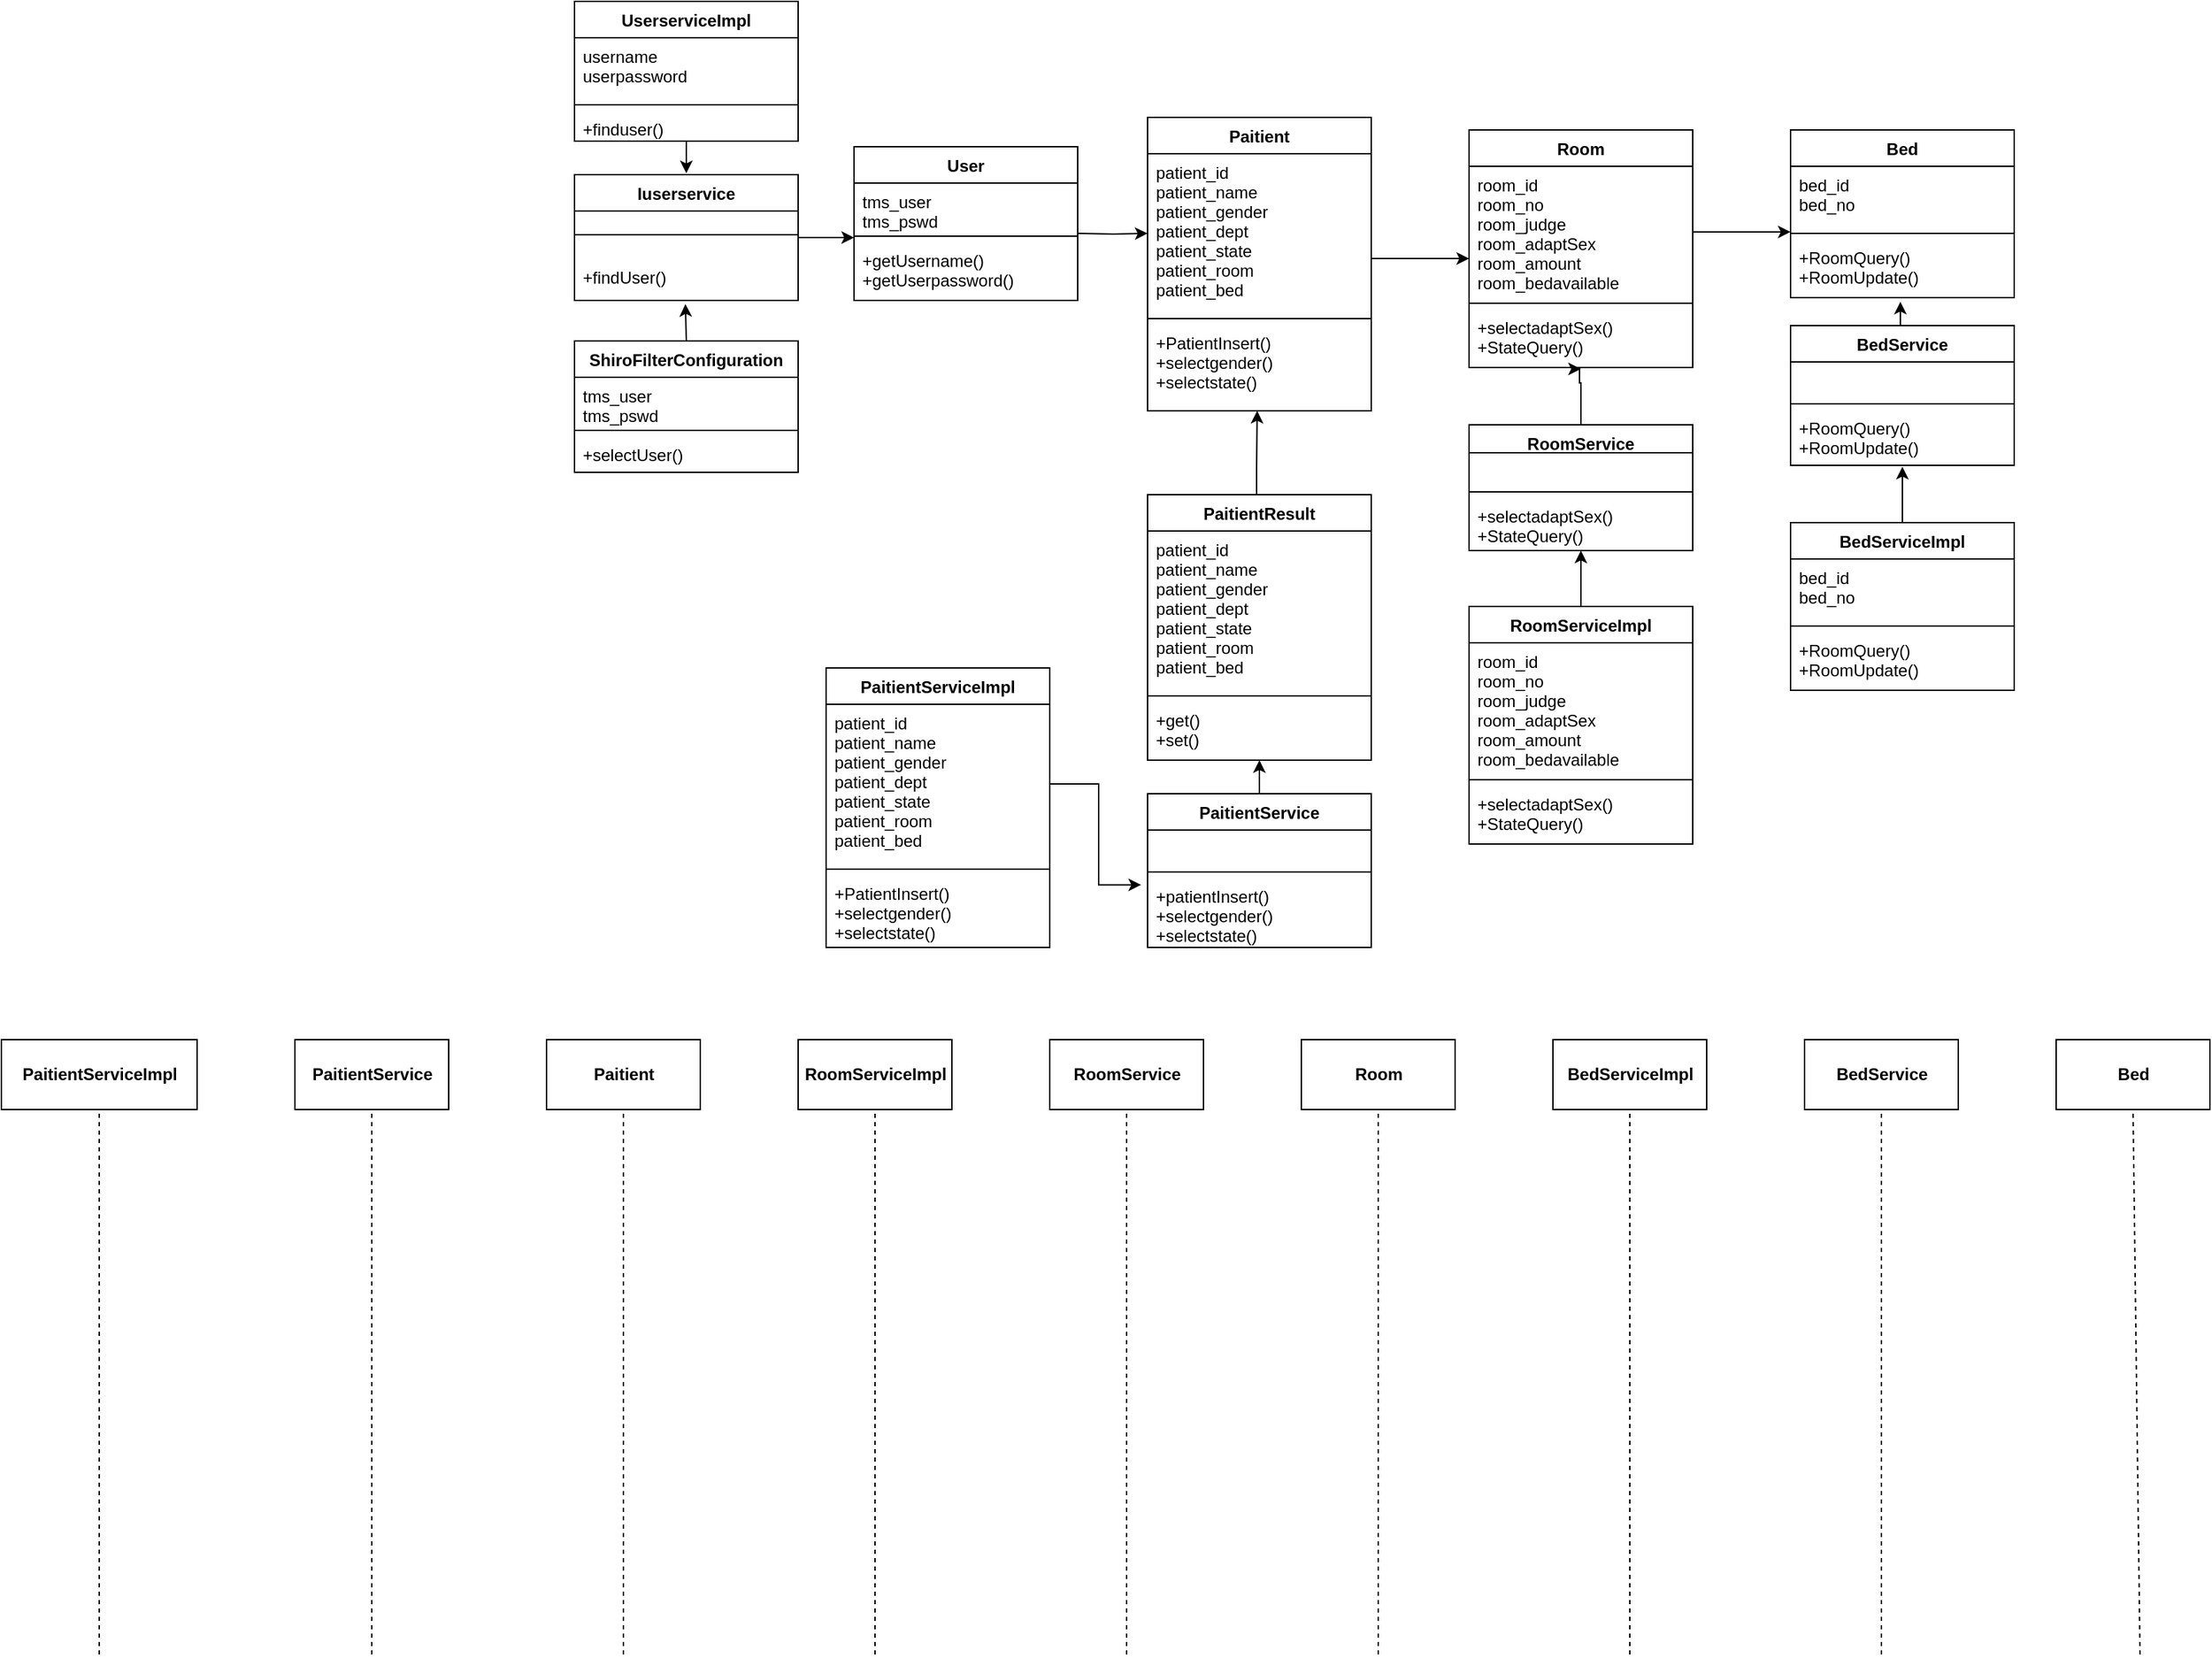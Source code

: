<mxfile version="20.0.1" type="github">
  <diagram id="kGc93vFl_diiWturIOpw" name="第 1 页">
    <mxGraphModel dx="2697" dy="827" grid="1" gridSize="10" guides="1" tooltips="1" connect="1" arrows="1" fold="1" page="1" pageScale="1" pageWidth="827" pageHeight="1169" math="0" shadow="0">
      <root>
        <mxCell id="0" />
        <mxCell id="1" parent="0" />
        <mxCell id="76-xVKI1ZCRFyHYmjDiz-37" style="edgeStyle=orthogonalEdgeStyle;rounded=0;orthogonalLoop=1;jettySize=auto;html=1;entryX=0;entryY=-0.071;entryDx=0;entryDy=0;entryPerimeter=0;" edge="1" parent="1" source="76-xVKI1ZCRFyHYmjDiz-1" target="76-xVKI1ZCRFyHYmjDiz-32">
          <mxGeometry relative="1" as="geometry" />
        </mxCell>
        <mxCell id="76-xVKI1ZCRFyHYmjDiz-1" value="Iuserservice" style="swimlane;fontStyle=1;align=center;verticalAlign=top;childLayout=stackLayout;horizontal=1;startSize=26;horizontalStack=0;resizeParent=1;resizeParentMax=0;resizeLast=0;collapsible=1;marginBottom=0;" vertex="1" parent="1">
          <mxGeometry x="-100" y="141" width="160" height="90" as="geometry" />
        </mxCell>
        <mxCell id="76-xVKI1ZCRFyHYmjDiz-3" value="" style="line;strokeWidth=1;fillColor=none;align=left;verticalAlign=middle;spacingTop=-1;spacingLeft=3;spacingRight=3;rotatable=0;labelPosition=right;points=[];portConstraint=eastwest;" vertex="1" parent="76-xVKI1ZCRFyHYmjDiz-1">
          <mxGeometry y="26" width="160" height="34" as="geometry" />
        </mxCell>
        <mxCell id="76-xVKI1ZCRFyHYmjDiz-4" value="+findUser()" style="text;strokeColor=none;fillColor=none;align=left;verticalAlign=top;spacingLeft=4;spacingRight=4;overflow=hidden;rotatable=0;points=[[0,0.5],[1,0.5]];portConstraint=eastwest;" vertex="1" parent="76-xVKI1ZCRFyHYmjDiz-1">
          <mxGeometry y="60" width="160" height="30" as="geometry" />
        </mxCell>
        <mxCell id="76-xVKI1ZCRFyHYmjDiz-5" value="Paitient" style="swimlane;fontStyle=1;align=center;verticalAlign=top;childLayout=stackLayout;horizontal=1;startSize=26;horizontalStack=0;resizeParent=1;resizeParentMax=0;resizeLast=0;collapsible=1;marginBottom=0;" vertex="1" parent="1">
          <mxGeometry x="310" y="100" width="160" height="210" as="geometry" />
        </mxCell>
        <mxCell id="76-xVKI1ZCRFyHYmjDiz-6" value="patient_id&#xa;patient_name&#xa;patient_gender&#xa;patient_dept&#xa;patient_state&#xa;patient_room&#xa;patient_bed" style="text;strokeColor=none;fillColor=none;align=left;verticalAlign=top;spacingLeft=4;spacingRight=4;overflow=hidden;rotatable=0;points=[[0,0.5],[1,0.5]];portConstraint=eastwest;" vertex="1" parent="76-xVKI1ZCRFyHYmjDiz-5">
          <mxGeometry y="26" width="160" height="114" as="geometry" />
        </mxCell>
        <mxCell id="76-xVKI1ZCRFyHYmjDiz-7" value="" style="line;strokeWidth=1;fillColor=none;align=left;verticalAlign=middle;spacingTop=-1;spacingLeft=3;spacingRight=3;rotatable=0;labelPosition=right;points=[];portConstraint=eastwest;" vertex="1" parent="76-xVKI1ZCRFyHYmjDiz-5">
          <mxGeometry y="140" width="160" height="8" as="geometry" />
        </mxCell>
        <mxCell id="76-xVKI1ZCRFyHYmjDiz-8" value="+PatientInsert()&#xa;+selectgender()&#xa;+selectstate()" style="text;strokeColor=none;fillColor=none;align=left;verticalAlign=top;spacingLeft=4;spacingRight=4;overflow=hidden;rotatable=0;points=[[0,0.5],[1,0.5]];portConstraint=eastwest;" vertex="1" parent="76-xVKI1ZCRFyHYmjDiz-5">
          <mxGeometry y="148" width="160" height="62" as="geometry" />
        </mxCell>
        <mxCell id="76-xVKI1ZCRFyHYmjDiz-57" style="edgeStyle=orthogonalEdgeStyle;rounded=0;orthogonalLoop=1;jettySize=auto;html=1;entryX=0.49;entryY=1;entryDx=0;entryDy=0;entryPerimeter=0;" edge="1" parent="1" source="76-xVKI1ZCRFyHYmjDiz-9" target="76-xVKI1ZCRFyHYmjDiz-8">
          <mxGeometry relative="1" as="geometry">
            <mxPoint x="390.0" y="330" as="targetPoint" />
            <Array as="points">
              <mxPoint x="388" y="350" />
              <mxPoint x="388" y="350" />
            </Array>
          </mxGeometry>
        </mxCell>
        <mxCell id="76-xVKI1ZCRFyHYmjDiz-9" value="PaitientResult" style="swimlane;fontStyle=1;align=center;verticalAlign=top;childLayout=stackLayout;horizontal=1;startSize=26;horizontalStack=0;resizeParent=1;resizeParentMax=0;resizeLast=0;collapsible=1;marginBottom=0;" vertex="1" parent="1">
          <mxGeometry x="310" y="370" width="160" height="190" as="geometry" />
        </mxCell>
        <mxCell id="76-xVKI1ZCRFyHYmjDiz-10" value="patient_id&#xa;patient_name&#xa;patient_gender&#xa;patient_dept&#xa;patient_state&#xa;patient_room&#xa;patient_bed" style="text;strokeColor=none;fillColor=none;align=left;verticalAlign=top;spacingLeft=4;spacingRight=4;overflow=hidden;rotatable=0;points=[[0,0.5],[1,0.5]];portConstraint=eastwest;" vertex="1" parent="76-xVKI1ZCRFyHYmjDiz-9">
          <mxGeometry y="26" width="160" height="114" as="geometry" />
        </mxCell>
        <mxCell id="76-xVKI1ZCRFyHYmjDiz-11" value="" style="line;strokeWidth=1;fillColor=none;align=left;verticalAlign=middle;spacingTop=-1;spacingLeft=3;spacingRight=3;rotatable=0;labelPosition=right;points=[];portConstraint=eastwest;" vertex="1" parent="76-xVKI1ZCRFyHYmjDiz-9">
          <mxGeometry y="140" width="160" height="8" as="geometry" />
        </mxCell>
        <mxCell id="76-xVKI1ZCRFyHYmjDiz-12" value="+get()&#xa;+set()" style="text;strokeColor=none;fillColor=none;align=left;verticalAlign=top;spacingLeft=4;spacingRight=4;overflow=hidden;rotatable=0;points=[[0,0.5],[1,0.5]];portConstraint=eastwest;" vertex="1" parent="76-xVKI1ZCRFyHYmjDiz-9">
          <mxGeometry y="148" width="160" height="42" as="geometry" />
        </mxCell>
        <mxCell id="76-xVKI1ZCRFyHYmjDiz-40" style="edgeStyle=orthogonalEdgeStyle;rounded=0;orthogonalLoop=1;jettySize=auto;html=1;exitX=0.5;exitY=0;exitDx=0;exitDy=0;entryX=0.496;entryY=1.087;entryDx=0;entryDy=0;entryPerimeter=0;" edge="1" parent="1" source="76-xVKI1ZCRFyHYmjDiz-13" target="76-xVKI1ZCRFyHYmjDiz-4">
          <mxGeometry relative="1" as="geometry" />
        </mxCell>
        <mxCell id="76-xVKI1ZCRFyHYmjDiz-13" value="ShiroFilterConfiguration" style="swimlane;fontStyle=1;align=center;verticalAlign=top;childLayout=stackLayout;horizontal=1;startSize=26;horizontalStack=0;resizeParent=1;resizeParentMax=0;resizeLast=0;collapsible=1;marginBottom=0;" vertex="1" parent="1">
          <mxGeometry x="-100" y="260" width="160" height="94" as="geometry" />
        </mxCell>
        <mxCell id="76-xVKI1ZCRFyHYmjDiz-14" value="tms_user&#xa;tms_pswd&#xa;" style="text;strokeColor=none;fillColor=none;align=left;verticalAlign=top;spacingLeft=4;spacingRight=4;overflow=hidden;rotatable=0;points=[[0,0.5],[1,0.5]];portConstraint=eastwest;" vertex="1" parent="76-xVKI1ZCRFyHYmjDiz-13">
          <mxGeometry y="26" width="160" height="34" as="geometry" />
        </mxCell>
        <mxCell id="76-xVKI1ZCRFyHYmjDiz-15" value="" style="line;strokeWidth=1;fillColor=none;align=left;verticalAlign=middle;spacingTop=-1;spacingLeft=3;spacingRight=3;rotatable=0;labelPosition=right;points=[];portConstraint=eastwest;" vertex="1" parent="76-xVKI1ZCRFyHYmjDiz-13">
          <mxGeometry y="60" width="160" height="8" as="geometry" />
        </mxCell>
        <mxCell id="76-xVKI1ZCRFyHYmjDiz-16" value="+selectUser()" style="text;strokeColor=none;fillColor=none;align=left;verticalAlign=top;spacingLeft=4;spacingRight=4;overflow=hidden;rotatable=0;points=[[0,0.5],[1,0.5]];portConstraint=eastwest;" vertex="1" parent="76-xVKI1ZCRFyHYmjDiz-13">
          <mxGeometry y="68" width="160" height="26" as="geometry" />
        </mxCell>
        <mxCell id="76-xVKI1ZCRFyHYmjDiz-39" style="edgeStyle=orthogonalEdgeStyle;rounded=0;orthogonalLoop=1;jettySize=auto;html=1;" edge="1" parent="1" source="76-xVKI1ZCRFyHYmjDiz-17">
          <mxGeometry relative="1" as="geometry">
            <mxPoint x="-20" y="140" as="targetPoint" />
          </mxGeometry>
        </mxCell>
        <mxCell id="76-xVKI1ZCRFyHYmjDiz-17" value="UserserviceImpl" style="swimlane;fontStyle=1;align=center;verticalAlign=top;childLayout=stackLayout;horizontal=1;startSize=26;horizontalStack=0;resizeParent=1;resizeParentMax=0;resizeLast=0;collapsible=1;marginBottom=0;" vertex="1" parent="1">
          <mxGeometry x="-100" y="17" width="160" height="100" as="geometry" />
        </mxCell>
        <mxCell id="76-xVKI1ZCRFyHYmjDiz-18" value="username&#xa;userpassword" style="text;strokeColor=none;fillColor=none;align=left;verticalAlign=top;spacingLeft=4;spacingRight=4;overflow=hidden;rotatable=0;points=[[0,0.5],[1,0.5]];portConstraint=eastwest;" vertex="1" parent="76-xVKI1ZCRFyHYmjDiz-17">
          <mxGeometry y="26" width="160" height="44" as="geometry" />
        </mxCell>
        <mxCell id="76-xVKI1ZCRFyHYmjDiz-19" value="" style="line;strokeWidth=1;fillColor=none;align=left;verticalAlign=middle;spacingTop=-1;spacingLeft=3;spacingRight=3;rotatable=0;labelPosition=right;points=[];portConstraint=eastwest;" vertex="1" parent="76-xVKI1ZCRFyHYmjDiz-17">
          <mxGeometry y="70" width="160" height="8" as="geometry" />
        </mxCell>
        <mxCell id="76-xVKI1ZCRFyHYmjDiz-20" value="+finduser()" style="text;strokeColor=none;fillColor=none;align=left;verticalAlign=top;spacingLeft=4;spacingRight=4;overflow=hidden;rotatable=0;points=[[0,0.5],[1,0.5]];portConstraint=eastwest;" vertex="1" parent="76-xVKI1ZCRFyHYmjDiz-17">
          <mxGeometry y="78" width="160" height="22" as="geometry" />
        </mxCell>
        <mxCell id="76-xVKI1ZCRFyHYmjDiz-50" style="edgeStyle=orthogonalEdgeStyle;rounded=0;orthogonalLoop=1;jettySize=auto;html=1;entryX=0.5;entryY=1;entryDx=0;entryDy=0;entryPerimeter=0;" edge="1" parent="1" source="76-xVKI1ZCRFyHYmjDiz-21" target="76-xVKI1ZCRFyHYmjDiz-12">
          <mxGeometry relative="1" as="geometry" />
        </mxCell>
        <mxCell id="76-xVKI1ZCRFyHYmjDiz-21" value="PaitientService" style="swimlane;fontStyle=1;align=center;verticalAlign=top;childLayout=stackLayout;horizontal=1;startSize=26;horizontalStack=0;resizeParent=1;resizeParentMax=0;resizeLast=0;collapsible=1;marginBottom=0;" vertex="1" parent="1">
          <mxGeometry x="310" y="584" width="160" height="110" as="geometry" />
        </mxCell>
        <mxCell id="76-xVKI1ZCRFyHYmjDiz-22" value="                     " style="text;strokeColor=none;fillColor=none;align=left;verticalAlign=top;spacingLeft=4;spacingRight=4;overflow=hidden;rotatable=0;points=[[0,0.5],[1,0.5]];portConstraint=eastwest;" vertex="1" parent="76-xVKI1ZCRFyHYmjDiz-21">
          <mxGeometry y="26" width="160" height="26" as="geometry" />
        </mxCell>
        <mxCell id="76-xVKI1ZCRFyHYmjDiz-23" value="" style="line;strokeWidth=1;fillColor=none;align=left;verticalAlign=middle;spacingTop=-1;spacingLeft=3;spacingRight=3;rotatable=0;labelPosition=right;points=[];portConstraint=eastwest;" vertex="1" parent="76-xVKI1ZCRFyHYmjDiz-21">
          <mxGeometry y="52" width="160" height="8" as="geometry" />
        </mxCell>
        <mxCell id="76-xVKI1ZCRFyHYmjDiz-24" value="+patientInsert()&#xa;+selectgender()&#xa;+selectstate()" style="text;strokeColor=none;fillColor=none;align=left;verticalAlign=top;spacingLeft=4;spacingRight=4;overflow=hidden;rotatable=0;points=[[0,0.5],[1,0.5]];portConstraint=eastwest;" vertex="1" parent="76-xVKI1ZCRFyHYmjDiz-21">
          <mxGeometry y="60" width="160" height="50" as="geometry" />
        </mxCell>
        <mxCell id="76-xVKI1ZCRFyHYmjDiz-41" style="edgeStyle=orthogonalEdgeStyle;rounded=0;orthogonalLoop=1;jettySize=auto;html=1;entryX=0;entryY=0.5;entryDx=0;entryDy=0;" edge="1" parent="1" target="76-xVKI1ZCRFyHYmjDiz-6">
          <mxGeometry relative="1" as="geometry">
            <mxPoint x="290" y="176" as="targetPoint" />
            <mxPoint x="260" y="183" as="sourcePoint" />
          </mxGeometry>
        </mxCell>
        <mxCell id="76-xVKI1ZCRFyHYmjDiz-29" value="User" style="swimlane;fontStyle=1;align=center;verticalAlign=top;childLayout=stackLayout;horizontal=1;startSize=26;horizontalStack=0;resizeParent=1;resizeParentMax=0;resizeLast=0;collapsible=1;marginBottom=0;" vertex="1" parent="1">
          <mxGeometry x="100" y="121" width="160" height="110" as="geometry" />
        </mxCell>
        <mxCell id="76-xVKI1ZCRFyHYmjDiz-30" value="tms_user&#xa;tms_pswd" style="text;strokeColor=none;fillColor=none;align=left;verticalAlign=top;spacingLeft=4;spacingRight=4;overflow=hidden;rotatable=0;points=[[0,0.5],[1,0.5]];portConstraint=eastwest;" vertex="1" parent="76-xVKI1ZCRFyHYmjDiz-29">
          <mxGeometry y="26" width="160" height="34" as="geometry" />
        </mxCell>
        <mxCell id="76-xVKI1ZCRFyHYmjDiz-31" value="" style="line;strokeWidth=1;fillColor=none;align=left;verticalAlign=middle;spacingTop=-1;spacingLeft=3;spacingRight=3;rotatable=0;labelPosition=right;points=[];portConstraint=eastwest;" vertex="1" parent="76-xVKI1ZCRFyHYmjDiz-29">
          <mxGeometry y="60" width="160" height="8" as="geometry" />
        </mxCell>
        <mxCell id="76-xVKI1ZCRFyHYmjDiz-32" value="+getUsername()&#xa;+getUserpassword()" style="text;strokeColor=none;fillColor=none;align=left;verticalAlign=top;spacingLeft=4;spacingRight=4;overflow=hidden;rotatable=0;points=[[0,0.5],[1,0.5]];portConstraint=eastwest;" vertex="1" parent="76-xVKI1ZCRFyHYmjDiz-29">
          <mxGeometry y="68" width="160" height="42" as="geometry" />
        </mxCell>
        <mxCell id="76-xVKI1ZCRFyHYmjDiz-43" value="PaitientServiceImpl" style="swimlane;fontStyle=1;align=center;verticalAlign=top;childLayout=stackLayout;horizontal=1;startSize=26;horizontalStack=0;resizeParent=1;resizeParentMax=0;resizeLast=0;collapsible=1;marginBottom=0;" vertex="1" parent="1">
          <mxGeometry x="80" y="494" width="160" height="200" as="geometry" />
        </mxCell>
        <mxCell id="76-xVKI1ZCRFyHYmjDiz-44" value="patient_id&#xa;patient_name&#xa;patient_gender&#xa;patient_dept&#xa;patient_state&#xa;patient_room&#xa;patient_bed" style="text;strokeColor=none;fillColor=none;align=left;verticalAlign=top;spacingLeft=4;spacingRight=4;overflow=hidden;rotatable=0;points=[[0,0.5],[1,0.5]];portConstraint=eastwest;" vertex="1" parent="76-xVKI1ZCRFyHYmjDiz-43">
          <mxGeometry y="26" width="160" height="114" as="geometry" />
        </mxCell>
        <mxCell id="76-xVKI1ZCRFyHYmjDiz-45" value="" style="line;strokeWidth=1;fillColor=none;align=left;verticalAlign=middle;spacingTop=-1;spacingLeft=3;spacingRight=3;rotatable=0;labelPosition=right;points=[];portConstraint=eastwest;" vertex="1" parent="76-xVKI1ZCRFyHYmjDiz-43">
          <mxGeometry y="140" width="160" height="8" as="geometry" />
        </mxCell>
        <mxCell id="76-xVKI1ZCRFyHYmjDiz-46" value="+PatientInsert()&#xa;+selectgender()&#xa;+selectstate()" style="text;strokeColor=none;fillColor=none;align=left;verticalAlign=top;spacingLeft=4;spacingRight=4;overflow=hidden;rotatable=0;points=[[0,0.5],[1,0.5]];portConstraint=eastwest;" vertex="1" parent="76-xVKI1ZCRFyHYmjDiz-43">
          <mxGeometry y="148" width="160" height="52" as="geometry" />
        </mxCell>
        <mxCell id="76-xVKI1ZCRFyHYmjDiz-51" value="Room" style="swimlane;fontStyle=1;align=center;verticalAlign=top;childLayout=stackLayout;horizontal=1;startSize=26;horizontalStack=0;resizeParent=1;resizeParentMax=0;resizeLast=0;collapsible=1;marginBottom=0;" vertex="1" parent="1">
          <mxGeometry x="540" y="109" width="160" height="170" as="geometry" />
        </mxCell>
        <mxCell id="76-xVKI1ZCRFyHYmjDiz-52" value="room_id&#xa;room_no&#xa;room_judge&#xa;room_adaptSex&#xa;room_amount&#xa;room_bedavailable" style="text;strokeColor=none;fillColor=none;align=left;verticalAlign=top;spacingLeft=4;spacingRight=4;overflow=hidden;rotatable=0;points=[[0,0.5],[1,0.5]];portConstraint=eastwest;" vertex="1" parent="76-xVKI1ZCRFyHYmjDiz-51">
          <mxGeometry y="26" width="160" height="94" as="geometry" />
        </mxCell>
        <mxCell id="76-xVKI1ZCRFyHYmjDiz-53" value="" style="line;strokeWidth=1;fillColor=none;align=left;verticalAlign=middle;spacingTop=-1;spacingLeft=3;spacingRight=3;rotatable=0;labelPosition=right;points=[];portConstraint=eastwest;" vertex="1" parent="76-xVKI1ZCRFyHYmjDiz-51">
          <mxGeometry y="120" width="160" height="8" as="geometry" />
        </mxCell>
        <mxCell id="76-xVKI1ZCRFyHYmjDiz-54" value="+selectadaptSex() &#xa;+StateQuery()" style="text;strokeColor=none;fillColor=none;align=left;verticalAlign=top;spacingLeft=4;spacingRight=4;overflow=hidden;rotatable=0;points=[[0,0.5],[1,0.5]];portConstraint=eastwest;" vertex="1" parent="76-xVKI1ZCRFyHYmjDiz-51">
          <mxGeometry y="128" width="160" height="42" as="geometry" />
        </mxCell>
        <mxCell id="76-xVKI1ZCRFyHYmjDiz-58" style="edgeStyle=orthogonalEdgeStyle;rounded=0;orthogonalLoop=1;jettySize=auto;html=1;" edge="1" parent="1">
          <mxGeometry relative="1" as="geometry">
            <mxPoint x="470" y="201" as="sourcePoint" />
            <mxPoint x="540" y="201" as="targetPoint" />
          </mxGeometry>
        </mxCell>
        <mxCell id="76-xVKI1ZCRFyHYmjDiz-71" style="edgeStyle=orthogonalEdgeStyle;rounded=0;orthogonalLoop=1;jettySize=auto;html=1;" edge="1" parent="1" source="76-xVKI1ZCRFyHYmjDiz-59">
          <mxGeometry relative="1" as="geometry">
            <mxPoint x="620" y="280" as="targetPoint" />
            <Array as="points">
              <mxPoint x="620" y="290" />
              <mxPoint x="619" y="290" />
            </Array>
          </mxGeometry>
        </mxCell>
        <mxCell id="76-xVKI1ZCRFyHYmjDiz-59" value="RoomService" style="swimlane;fontStyle=1;align=center;verticalAlign=top;childLayout=stackLayout;horizontal=1;startSize=20;horizontalStack=0;resizeParent=1;resizeParentMax=0;resizeLast=0;collapsible=1;marginBottom=0;" vertex="1" parent="1">
          <mxGeometry x="540" y="320" width="160" height="90" as="geometry" />
        </mxCell>
        <mxCell id="76-xVKI1ZCRFyHYmjDiz-60" value="  " style="text;strokeColor=none;fillColor=none;align=left;verticalAlign=top;spacingLeft=4;spacingRight=4;overflow=hidden;rotatable=0;points=[[0,0.5],[1,0.5]];portConstraint=eastwest;" vertex="1" parent="76-xVKI1ZCRFyHYmjDiz-59">
          <mxGeometry y="20" width="160" height="24" as="geometry" />
        </mxCell>
        <mxCell id="76-xVKI1ZCRFyHYmjDiz-61" value="" style="line;strokeWidth=1;fillColor=none;align=left;verticalAlign=middle;spacingTop=-1;spacingLeft=3;spacingRight=3;rotatable=0;labelPosition=right;points=[];portConstraint=eastwest;" vertex="1" parent="76-xVKI1ZCRFyHYmjDiz-59">
          <mxGeometry y="44" width="160" height="8" as="geometry" />
        </mxCell>
        <mxCell id="76-xVKI1ZCRFyHYmjDiz-62" value="+selectadaptSex() &#xa;+StateQuery()" style="text;strokeColor=none;fillColor=none;align=left;verticalAlign=top;spacingLeft=4;spacingRight=4;overflow=hidden;rotatable=0;points=[[0,0.5],[1,0.5]];portConstraint=eastwest;" vertex="1" parent="76-xVKI1ZCRFyHYmjDiz-59">
          <mxGeometry y="52" width="160" height="38" as="geometry" />
        </mxCell>
        <mxCell id="76-xVKI1ZCRFyHYmjDiz-72" style="edgeStyle=orthogonalEdgeStyle;rounded=0;orthogonalLoop=1;jettySize=auto;html=1;" edge="1" parent="1" source="76-xVKI1ZCRFyHYmjDiz-63">
          <mxGeometry relative="1" as="geometry">
            <mxPoint x="620" y="410" as="targetPoint" />
            <Array as="points">
              <mxPoint x="620" y="410" />
              <mxPoint x="620" y="410" />
            </Array>
          </mxGeometry>
        </mxCell>
        <mxCell id="76-xVKI1ZCRFyHYmjDiz-63" value="RoomServiceImpl" style="swimlane;fontStyle=1;align=center;verticalAlign=top;childLayout=stackLayout;horizontal=1;startSize=26;horizontalStack=0;resizeParent=1;resizeParentMax=0;resizeLast=0;collapsible=1;marginBottom=0;" vertex="1" parent="1">
          <mxGeometry x="540" y="450" width="160" height="170" as="geometry" />
        </mxCell>
        <mxCell id="76-xVKI1ZCRFyHYmjDiz-64" value="room_id&#xa;room_no&#xa;room_judge&#xa;room_adaptSex&#xa;room_amount&#xa;room_bedavailable" style="text;strokeColor=none;fillColor=none;align=left;verticalAlign=top;spacingLeft=4;spacingRight=4;overflow=hidden;rotatable=0;points=[[0,0.5],[1,0.5]];portConstraint=eastwest;" vertex="1" parent="76-xVKI1ZCRFyHYmjDiz-63">
          <mxGeometry y="26" width="160" height="94" as="geometry" />
        </mxCell>
        <mxCell id="76-xVKI1ZCRFyHYmjDiz-65" value="" style="line;strokeWidth=1;fillColor=none;align=left;verticalAlign=middle;spacingTop=-1;spacingLeft=3;spacingRight=3;rotatable=0;labelPosition=right;points=[];portConstraint=eastwest;" vertex="1" parent="76-xVKI1ZCRFyHYmjDiz-63">
          <mxGeometry y="120" width="160" height="8" as="geometry" />
        </mxCell>
        <mxCell id="76-xVKI1ZCRFyHYmjDiz-66" value="+selectadaptSex() &#xa;+StateQuery()" style="text;strokeColor=none;fillColor=none;align=left;verticalAlign=top;spacingLeft=4;spacingRight=4;overflow=hidden;rotatable=0;points=[[0,0.5],[1,0.5]];portConstraint=eastwest;" vertex="1" parent="76-xVKI1ZCRFyHYmjDiz-63">
          <mxGeometry y="128" width="160" height="42" as="geometry" />
        </mxCell>
        <mxCell id="76-xVKI1ZCRFyHYmjDiz-74" value="Bed" style="swimlane;fontStyle=1;align=center;verticalAlign=top;childLayout=stackLayout;horizontal=1;startSize=26;horizontalStack=0;resizeParent=1;resizeParentMax=0;resizeLast=0;collapsible=1;marginBottom=0;" vertex="1" parent="1">
          <mxGeometry x="770" y="109" width="160" height="120" as="geometry" />
        </mxCell>
        <mxCell id="76-xVKI1ZCRFyHYmjDiz-75" value="bed_id&#xa;bed_no" style="text;strokeColor=none;fillColor=none;align=left;verticalAlign=top;spacingLeft=4;spacingRight=4;overflow=hidden;rotatable=0;points=[[0,0.5],[1,0.5]];portConstraint=eastwest;" vertex="1" parent="76-xVKI1ZCRFyHYmjDiz-74">
          <mxGeometry y="26" width="160" height="44" as="geometry" />
        </mxCell>
        <mxCell id="76-xVKI1ZCRFyHYmjDiz-76" value="" style="line;strokeWidth=1;fillColor=none;align=left;verticalAlign=middle;spacingTop=-1;spacingLeft=3;spacingRight=3;rotatable=0;labelPosition=right;points=[];portConstraint=eastwest;" vertex="1" parent="76-xVKI1ZCRFyHYmjDiz-74">
          <mxGeometry y="70" width="160" height="8" as="geometry" />
        </mxCell>
        <mxCell id="76-xVKI1ZCRFyHYmjDiz-77" value="+RoomQuery()&#xa;+RoomUpdate()" style="text;strokeColor=none;fillColor=none;align=left;verticalAlign=top;spacingLeft=4;spacingRight=4;overflow=hidden;rotatable=0;points=[[0,0.5],[1,0.5]];portConstraint=eastwest;" vertex="1" parent="76-xVKI1ZCRFyHYmjDiz-74">
          <mxGeometry y="78" width="160" height="42" as="geometry" />
        </mxCell>
        <mxCell id="76-xVKI1ZCRFyHYmjDiz-86" style="edgeStyle=orthogonalEdgeStyle;rounded=0;orthogonalLoop=1;jettySize=auto;html=1;exitX=0.5;exitY=0;exitDx=0;exitDy=0;entryX=0.491;entryY=1.07;entryDx=0;entryDy=0;entryPerimeter=0;" edge="1" parent="1" source="76-xVKI1ZCRFyHYmjDiz-78" target="76-xVKI1ZCRFyHYmjDiz-77">
          <mxGeometry relative="1" as="geometry" />
        </mxCell>
        <mxCell id="76-xVKI1ZCRFyHYmjDiz-78" value="BedService" style="swimlane;fontStyle=1;align=center;verticalAlign=top;childLayout=stackLayout;horizontal=1;startSize=26;horizontalStack=0;resizeParent=1;resizeParentMax=0;resizeLast=0;collapsible=1;marginBottom=0;" vertex="1" parent="1">
          <mxGeometry x="770" y="249" width="160" height="100" as="geometry" />
        </mxCell>
        <mxCell id="76-xVKI1ZCRFyHYmjDiz-79" value="             " style="text;strokeColor=none;fillColor=none;align=left;verticalAlign=top;spacingLeft=4;spacingRight=4;overflow=hidden;rotatable=0;points=[[0,0.5],[1,0.5]];portConstraint=eastwest;" vertex="1" parent="76-xVKI1ZCRFyHYmjDiz-78">
          <mxGeometry y="26" width="160" height="26" as="geometry" />
        </mxCell>
        <mxCell id="76-xVKI1ZCRFyHYmjDiz-80" value="" style="line;strokeWidth=1;fillColor=none;align=left;verticalAlign=middle;spacingTop=-1;spacingLeft=3;spacingRight=3;rotatable=0;labelPosition=right;points=[];portConstraint=eastwest;" vertex="1" parent="76-xVKI1ZCRFyHYmjDiz-78">
          <mxGeometry y="52" width="160" height="8" as="geometry" />
        </mxCell>
        <mxCell id="76-xVKI1ZCRFyHYmjDiz-81" value="+RoomQuery()&#xa;+RoomUpdate()" style="text;strokeColor=none;fillColor=none;align=left;verticalAlign=top;spacingLeft=4;spacingRight=4;overflow=hidden;rotatable=0;points=[[0,0.5],[1,0.5]];portConstraint=eastwest;" vertex="1" parent="76-xVKI1ZCRFyHYmjDiz-78">
          <mxGeometry y="60" width="160" height="40" as="geometry" />
        </mxCell>
        <mxCell id="76-xVKI1ZCRFyHYmjDiz-87" style="edgeStyle=orthogonalEdgeStyle;rounded=0;orthogonalLoop=1;jettySize=auto;html=1;entryX=0.5;entryY=1.025;entryDx=0;entryDy=0;entryPerimeter=0;" edge="1" parent="1" source="76-xVKI1ZCRFyHYmjDiz-82" target="76-xVKI1ZCRFyHYmjDiz-81">
          <mxGeometry relative="1" as="geometry" />
        </mxCell>
        <mxCell id="76-xVKI1ZCRFyHYmjDiz-82" value="BedServiceImpl" style="swimlane;fontStyle=1;align=center;verticalAlign=top;childLayout=stackLayout;horizontal=1;startSize=26;horizontalStack=0;resizeParent=1;resizeParentMax=0;resizeLast=0;collapsible=1;marginBottom=0;" vertex="1" parent="1">
          <mxGeometry x="770" y="390" width="160" height="120" as="geometry" />
        </mxCell>
        <mxCell id="76-xVKI1ZCRFyHYmjDiz-83" value="bed_id&#xa;bed_no" style="text;strokeColor=none;fillColor=none;align=left;verticalAlign=top;spacingLeft=4;spacingRight=4;overflow=hidden;rotatable=0;points=[[0,0.5],[1,0.5]];portConstraint=eastwest;" vertex="1" parent="76-xVKI1ZCRFyHYmjDiz-82">
          <mxGeometry y="26" width="160" height="44" as="geometry" />
        </mxCell>
        <mxCell id="76-xVKI1ZCRFyHYmjDiz-84" value="" style="line;strokeWidth=1;fillColor=none;align=left;verticalAlign=middle;spacingTop=-1;spacingLeft=3;spacingRight=3;rotatable=0;labelPosition=right;points=[];portConstraint=eastwest;" vertex="1" parent="76-xVKI1ZCRFyHYmjDiz-82">
          <mxGeometry y="70" width="160" height="8" as="geometry" />
        </mxCell>
        <mxCell id="76-xVKI1ZCRFyHYmjDiz-85" value="+RoomQuery()&#xa;+RoomUpdate()" style="text;strokeColor=none;fillColor=none;align=left;verticalAlign=top;spacingLeft=4;spacingRight=4;overflow=hidden;rotatable=0;points=[[0,0.5],[1,0.5]];portConstraint=eastwest;" vertex="1" parent="76-xVKI1ZCRFyHYmjDiz-82">
          <mxGeometry y="78" width="160" height="42" as="geometry" />
        </mxCell>
        <mxCell id="76-xVKI1ZCRFyHYmjDiz-88" style="edgeStyle=orthogonalEdgeStyle;rounded=0;orthogonalLoop=1;jettySize=auto;html=1;entryX=0;entryY=1.068;entryDx=0;entryDy=0;entryPerimeter=0;" edge="1" parent="1" source="76-xVKI1ZCRFyHYmjDiz-52" target="76-xVKI1ZCRFyHYmjDiz-75">
          <mxGeometry relative="1" as="geometry" />
        </mxCell>
        <mxCell id="76-xVKI1ZCRFyHYmjDiz-89" style="edgeStyle=orthogonalEdgeStyle;rounded=0;orthogonalLoop=1;jettySize=auto;html=1;exitX=1;exitY=0.5;exitDx=0;exitDy=0;entryX=-0.029;entryY=0.104;entryDx=0;entryDy=0;entryPerimeter=0;" edge="1" parent="1" source="76-xVKI1ZCRFyHYmjDiz-44" target="76-xVKI1ZCRFyHYmjDiz-24">
          <mxGeometry relative="1" as="geometry" />
        </mxCell>
        <mxCell id="76-xVKI1ZCRFyHYmjDiz-93" value="&lt;span style=&quot;font-weight: 700;&quot;&gt;PaitientServiceImpl&lt;/span&gt;" style="html=1;" vertex="1" parent="1">
          <mxGeometry x="-510" y="760" width="140" height="50" as="geometry" />
        </mxCell>
        <mxCell id="76-xVKI1ZCRFyHYmjDiz-95" value="&lt;span style=&quot;font-weight: 700;&quot;&gt;PaitientService&lt;/span&gt;" style="html=1;" vertex="1" parent="1">
          <mxGeometry x="-300" y="760" width="110" height="50" as="geometry" />
        </mxCell>
        <mxCell id="76-xVKI1ZCRFyHYmjDiz-96" value="&lt;span style=&quot;font-weight: 700;&quot;&gt;Paitient&lt;/span&gt;" style="html=1;" vertex="1" parent="1">
          <mxGeometry x="-120" y="760" width="110" height="50" as="geometry" />
        </mxCell>
        <mxCell id="76-xVKI1ZCRFyHYmjDiz-97" value="&lt;span style=&quot;font-weight: 700;&quot;&gt;RoomServiceImpl&lt;/span&gt;" style="html=1;" vertex="1" parent="1">
          <mxGeometry x="60" y="760" width="110" height="50" as="geometry" />
        </mxCell>
        <mxCell id="76-xVKI1ZCRFyHYmjDiz-98" value="&lt;span style=&quot;font-weight: 700;&quot;&gt;RoomService&lt;/span&gt;" style="html=1;" vertex="1" parent="1">
          <mxGeometry x="240" y="760" width="110" height="50" as="geometry" />
        </mxCell>
        <mxCell id="76-xVKI1ZCRFyHYmjDiz-99" value="&lt;span style=&quot;font-weight: 700;&quot;&gt;Room&lt;/span&gt;" style="html=1;" vertex="1" parent="1">
          <mxGeometry x="420" y="760" width="110" height="50" as="geometry" />
        </mxCell>
        <mxCell id="76-xVKI1ZCRFyHYmjDiz-100" value="&lt;span style=&quot;font-weight: 700;&quot;&gt;BedServiceImpl&lt;/span&gt;" style="html=1;" vertex="1" parent="1">
          <mxGeometry x="600" y="760" width="110" height="50" as="geometry" />
        </mxCell>
        <mxCell id="76-xVKI1ZCRFyHYmjDiz-101" value="&lt;span style=&quot;font-weight: 700;&quot;&gt;BedService&lt;/span&gt;" style="html=1;" vertex="1" parent="1">
          <mxGeometry x="780" y="760" width="110" height="50" as="geometry" />
        </mxCell>
        <mxCell id="76-xVKI1ZCRFyHYmjDiz-102" value="&lt;span style=&quot;font-weight: 700;&quot;&gt;Bed&lt;/span&gt;" style="html=1;" vertex="1" parent="1">
          <mxGeometry x="960" y="760" width="110" height="50" as="geometry" />
        </mxCell>
        <mxCell id="76-xVKI1ZCRFyHYmjDiz-103" value="" style="endArrow=none;dashed=1;html=1;rounded=0;entryX=0.5;entryY=1;entryDx=0;entryDy=0;" edge="1" parent="1" target="76-xVKI1ZCRFyHYmjDiz-93">
          <mxGeometry width="50" height="50" relative="1" as="geometry">
            <mxPoint x="-440" y="1200" as="sourcePoint" />
            <mxPoint x="360" y="740" as="targetPoint" />
          </mxGeometry>
        </mxCell>
        <mxCell id="76-xVKI1ZCRFyHYmjDiz-104" value="" style="endArrow=none;dashed=1;html=1;rounded=0;entryX=0.5;entryY=1;entryDx=0;entryDy=0;" edge="1" parent="1" target="76-xVKI1ZCRFyHYmjDiz-95">
          <mxGeometry width="50" height="50" relative="1" as="geometry">
            <mxPoint x="-245" y="1200" as="sourcePoint" />
            <mxPoint x="-250" y="910" as="targetPoint" />
          </mxGeometry>
        </mxCell>
        <mxCell id="76-xVKI1ZCRFyHYmjDiz-105" value="" style="endArrow=none;dashed=1;html=1;rounded=0;entryX=0.5;entryY=1;entryDx=0;entryDy=0;" edge="1" parent="1" target="76-xVKI1ZCRFyHYmjDiz-96">
          <mxGeometry width="50" height="50" relative="1" as="geometry">
            <mxPoint x="-65" y="1200" as="sourcePoint" />
            <mxPoint x="-50" y="890" as="targetPoint" />
          </mxGeometry>
        </mxCell>
        <mxCell id="76-xVKI1ZCRFyHYmjDiz-106" value="" style="endArrow=none;dashed=1;html=1;rounded=0;entryX=0.5;entryY=1;entryDx=0;entryDy=0;" edge="1" parent="1" target="76-xVKI1ZCRFyHYmjDiz-97">
          <mxGeometry width="50" height="50" relative="1" as="geometry">
            <mxPoint x="115" y="1200" as="sourcePoint" />
            <mxPoint x="140" y="870" as="targetPoint" />
          </mxGeometry>
        </mxCell>
        <mxCell id="76-xVKI1ZCRFyHYmjDiz-107" value="" style="endArrow=none;dashed=1;html=1;rounded=0;entryX=0.5;entryY=1;entryDx=0;entryDy=0;" edge="1" parent="1" target="76-xVKI1ZCRFyHYmjDiz-98">
          <mxGeometry width="50" height="50" relative="1" as="geometry">
            <mxPoint x="295" y="1200" as="sourcePoint" />
            <mxPoint x="320" y="900" as="targetPoint" />
          </mxGeometry>
        </mxCell>
        <mxCell id="76-xVKI1ZCRFyHYmjDiz-108" value="" style="endArrow=none;dashed=1;html=1;rounded=0;entryX=0.5;entryY=1;entryDx=0;entryDy=0;" edge="1" parent="1" target="76-xVKI1ZCRFyHYmjDiz-99">
          <mxGeometry width="50" height="50" relative="1" as="geometry">
            <mxPoint x="475" y="1200" as="sourcePoint" />
            <mxPoint x="530" y="870" as="targetPoint" />
          </mxGeometry>
        </mxCell>
        <mxCell id="76-xVKI1ZCRFyHYmjDiz-109" value="" style="endArrow=none;dashed=1;html=1;rounded=0;entryX=0.5;entryY=1;entryDx=0;entryDy=0;" edge="1" parent="1" target="76-xVKI1ZCRFyHYmjDiz-100">
          <mxGeometry width="50" height="50" relative="1" as="geometry">
            <mxPoint x="655" y="1200" as="sourcePoint" />
            <mxPoint x="690" y="880" as="targetPoint" />
          </mxGeometry>
        </mxCell>
        <mxCell id="76-xVKI1ZCRFyHYmjDiz-110" value="" style="endArrow=none;dashed=1;html=1;rounded=0;entryX=0.5;entryY=1;entryDx=0;entryDy=0;" edge="1" parent="1" target="76-xVKI1ZCRFyHYmjDiz-101">
          <mxGeometry width="50" height="50" relative="1" as="geometry">
            <mxPoint x="835" y="1200" as="sourcePoint" />
            <mxPoint x="860" y="830" as="targetPoint" />
          </mxGeometry>
        </mxCell>
        <mxCell id="76-xVKI1ZCRFyHYmjDiz-111" value="" style="endArrow=none;dashed=1;html=1;rounded=0;entryX=0.5;entryY=1;entryDx=0;entryDy=0;" edge="1" parent="1" target="76-xVKI1ZCRFyHYmjDiz-102">
          <mxGeometry width="50" height="50" relative="1" as="geometry">
            <mxPoint x="1020" y="1200" as="sourcePoint" />
            <mxPoint x="1030" y="890" as="targetPoint" />
          </mxGeometry>
        </mxCell>
      </root>
    </mxGraphModel>
  </diagram>
</mxfile>
